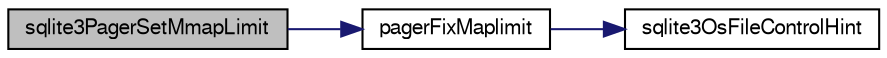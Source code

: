 digraph "sqlite3PagerSetMmapLimit"
{
  edge [fontname="FreeSans",fontsize="10",labelfontname="FreeSans",labelfontsize="10"];
  node [fontname="FreeSans",fontsize="10",shape=record];
  rankdir="LR";
  Node638967 [label="sqlite3PagerSetMmapLimit",height=0.2,width=0.4,color="black", fillcolor="grey75", style="filled", fontcolor="black"];
  Node638967 -> Node638968 [color="midnightblue",fontsize="10",style="solid",fontname="FreeSans"];
  Node638968 [label="pagerFixMaplimit",height=0.2,width=0.4,color="black", fillcolor="white", style="filled",URL="$sqlite3_8c.html#a9f1947188e8c305d8053d69f82318762"];
  Node638968 -> Node638969 [color="midnightblue",fontsize="10",style="solid",fontname="FreeSans"];
  Node638969 [label="sqlite3OsFileControlHint",height=0.2,width=0.4,color="black", fillcolor="white", style="filled",URL="$sqlite3_8c.html#a63d0693fc056b088572daedace58e82f"];
}
